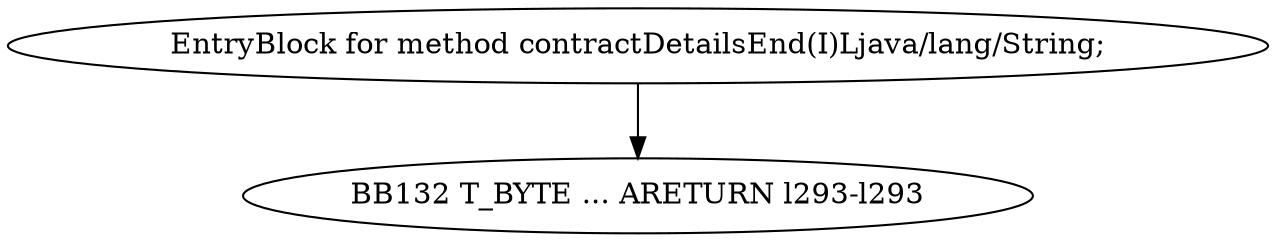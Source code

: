 digraph G {
  1 [ label="BB132 T_BYTE ... ARETURN l293-l293" ];
  2 [ label="EntryBlock for method contractDetailsEnd(I)Ljava/lang/String;" ];
  2 -> 1 [ label="" ];
}
